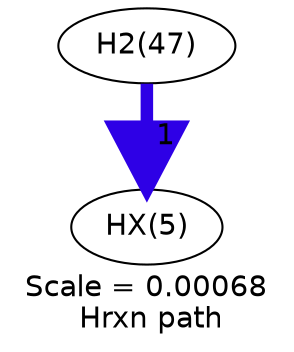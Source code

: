 digraph reaction_paths {
center=1;
s11 -> s44[fontname="Helvetica", style="setlinewidth(6)", arrowsize=3, color="0.7, 1.5, 0.9"
, label=" 1"];
s11 [ fontname="Helvetica", label="H2(47)"];
s44 [ fontname="Helvetica", label="HX(5)"];
 label = "Scale = 0.00068\l Hrxn path";
 fontname = "Helvetica";
}
